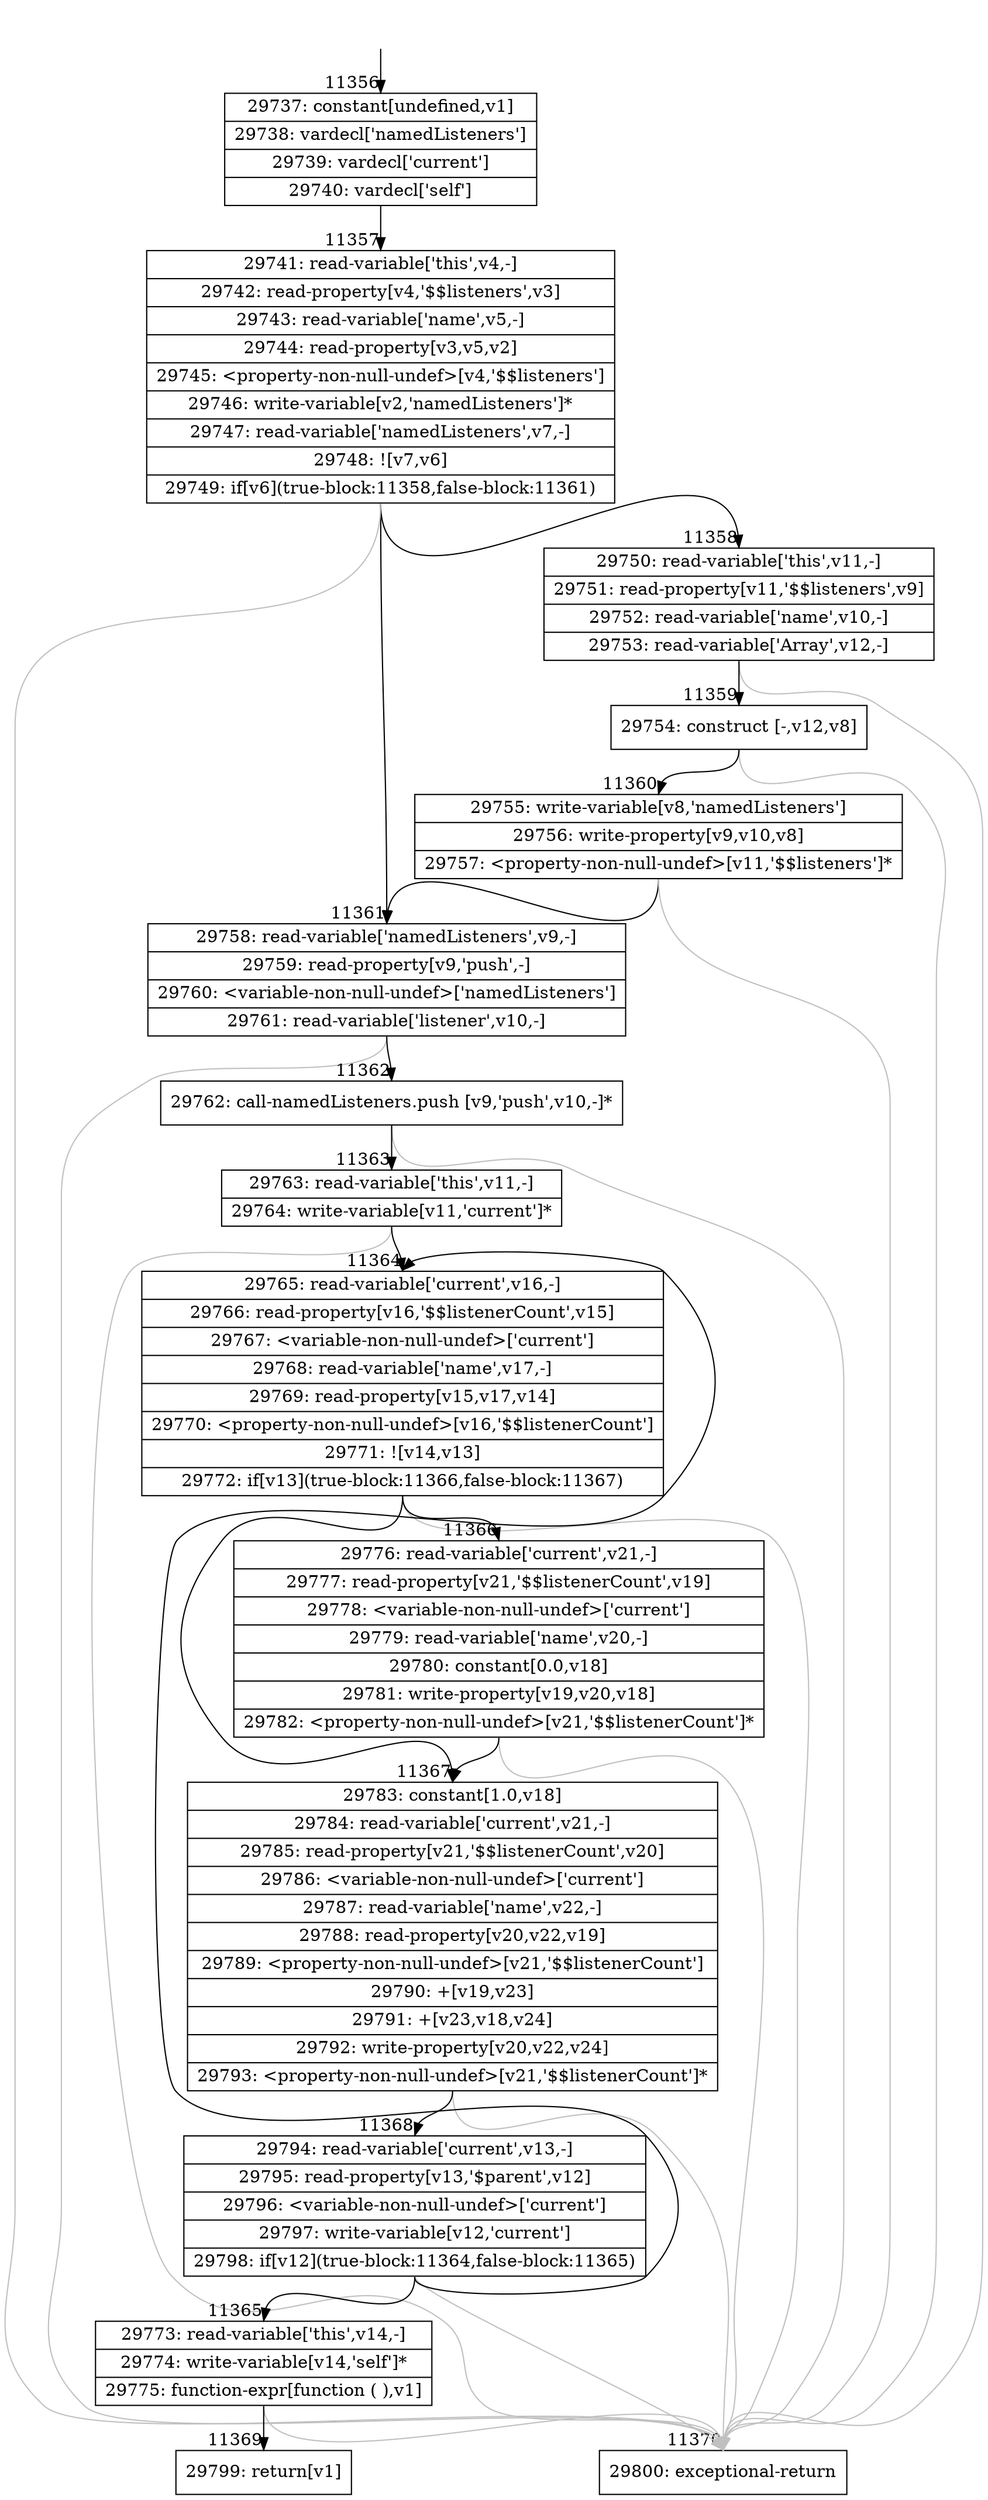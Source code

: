 digraph {
rankdir="TD"
BB_entry873[shape=none,label=""];
BB_entry873 -> BB11356 [tailport=s, headport=n, headlabel="    11356"]
BB11356 [shape=record label="{29737: constant[undefined,v1]|29738: vardecl['namedListeners']|29739: vardecl['current']|29740: vardecl['self']}" ] 
BB11356 -> BB11357 [tailport=s, headport=n, headlabel="      11357"]
BB11357 [shape=record label="{29741: read-variable['this',v4,-]|29742: read-property[v4,'$$listeners',v3]|29743: read-variable['name',v5,-]|29744: read-property[v3,v5,v2]|29745: \<property-non-null-undef\>[v4,'$$listeners']|29746: write-variable[v2,'namedListeners']*|29747: read-variable['namedListeners',v7,-]|29748: ![v7,v6]|29749: if[v6](true-block:11358,false-block:11361)}" ] 
BB11357 -> BB11358 [tailport=s, headport=n, headlabel="      11358"]
BB11357 -> BB11361 [tailport=s, headport=n, headlabel="      11361"]
BB11357 -> BB11370 [tailport=s, headport=n, color=gray, headlabel="      11370"]
BB11358 [shape=record label="{29750: read-variable['this',v11,-]|29751: read-property[v11,'$$listeners',v9]|29752: read-variable['name',v10,-]|29753: read-variable['Array',v12,-]}" ] 
BB11358 -> BB11359 [tailport=s, headport=n, headlabel="      11359"]
BB11358 -> BB11370 [tailport=s, headport=n, color=gray]
BB11359 [shape=record label="{29754: construct [-,v12,v8]}" ] 
BB11359 -> BB11360 [tailport=s, headport=n, headlabel="      11360"]
BB11359 -> BB11370 [tailport=s, headport=n, color=gray]
BB11360 [shape=record label="{29755: write-variable[v8,'namedListeners']|29756: write-property[v9,v10,v8]|29757: \<property-non-null-undef\>[v11,'$$listeners']*}" ] 
BB11360 -> BB11361 [tailport=s, headport=n]
BB11360 -> BB11370 [tailport=s, headport=n, color=gray]
BB11361 [shape=record label="{29758: read-variable['namedListeners',v9,-]|29759: read-property[v9,'push',-]|29760: \<variable-non-null-undef\>['namedListeners']|29761: read-variable['listener',v10,-]}" ] 
BB11361 -> BB11362 [tailport=s, headport=n, headlabel="      11362"]
BB11361 -> BB11370 [tailport=s, headport=n, color=gray]
BB11362 [shape=record label="{29762: call-namedListeners.push [v9,'push',v10,-]*}" ] 
BB11362 -> BB11363 [tailport=s, headport=n, headlabel="      11363"]
BB11362 -> BB11370 [tailport=s, headport=n, color=gray]
BB11363 [shape=record label="{29763: read-variable['this',v11,-]|29764: write-variable[v11,'current']*}" ] 
BB11363 -> BB11364 [tailport=s, headport=n, headlabel="      11364"]
BB11363 -> BB11370 [tailport=s, headport=n, color=gray]
BB11364 [shape=record label="{29765: read-variable['current',v16,-]|29766: read-property[v16,'$$listenerCount',v15]|29767: \<variable-non-null-undef\>['current']|29768: read-variable['name',v17,-]|29769: read-property[v15,v17,v14]|29770: \<property-non-null-undef\>[v16,'$$listenerCount']|29771: ![v14,v13]|29772: if[v13](true-block:11366,false-block:11367)}" ] 
BB11364 -> BB11366 [tailport=s, headport=n, headlabel="      11366"]
BB11364 -> BB11367 [tailport=s, headport=n, headlabel="      11367"]
BB11364 -> BB11370 [tailport=s, headport=n, color=gray]
BB11365 [shape=record label="{29773: read-variable['this',v14,-]|29774: write-variable[v14,'self']*|29775: function-expr[function ( ),v1]}" ] 
BB11365 -> BB11369 [tailport=s, headport=n, headlabel="      11369"]
BB11365 -> BB11370 [tailport=s, headport=n, color=gray]
BB11366 [shape=record label="{29776: read-variable['current',v21,-]|29777: read-property[v21,'$$listenerCount',v19]|29778: \<variable-non-null-undef\>['current']|29779: read-variable['name',v20,-]|29780: constant[0.0,v18]|29781: write-property[v19,v20,v18]|29782: \<property-non-null-undef\>[v21,'$$listenerCount']*}" ] 
BB11366 -> BB11367 [tailport=s, headport=n]
BB11366 -> BB11370 [tailport=s, headport=n, color=gray]
BB11367 [shape=record label="{29783: constant[1.0,v18]|29784: read-variable['current',v21,-]|29785: read-property[v21,'$$listenerCount',v20]|29786: \<variable-non-null-undef\>['current']|29787: read-variable['name',v22,-]|29788: read-property[v20,v22,v19]|29789: \<property-non-null-undef\>[v21,'$$listenerCount']|29790: +[v19,v23]|29791: +[v23,v18,v24]|29792: write-property[v20,v22,v24]|29793: \<property-non-null-undef\>[v21,'$$listenerCount']*}" ] 
BB11367 -> BB11368 [tailport=s, headport=n, headlabel="      11368"]
BB11367 -> BB11370 [tailport=s, headport=n, color=gray]
BB11368 [shape=record label="{29794: read-variable['current',v13,-]|29795: read-property[v13,'$parent',v12]|29796: \<variable-non-null-undef\>['current']|29797: write-variable[v12,'current']|29798: if[v12](true-block:11364,false-block:11365)}" ] 
BB11368 -> BB11364 [tailport=s, headport=n]
BB11368 -> BB11365 [tailport=s, headport=n, headlabel="      11365"]
BB11368 -> BB11370 [tailport=s, headport=n, color=gray]
BB11369 [shape=record label="{29799: return[v1]}" ] 
BB11370 [shape=record label="{29800: exceptional-return}" ] 
//#$~ 16035
}
